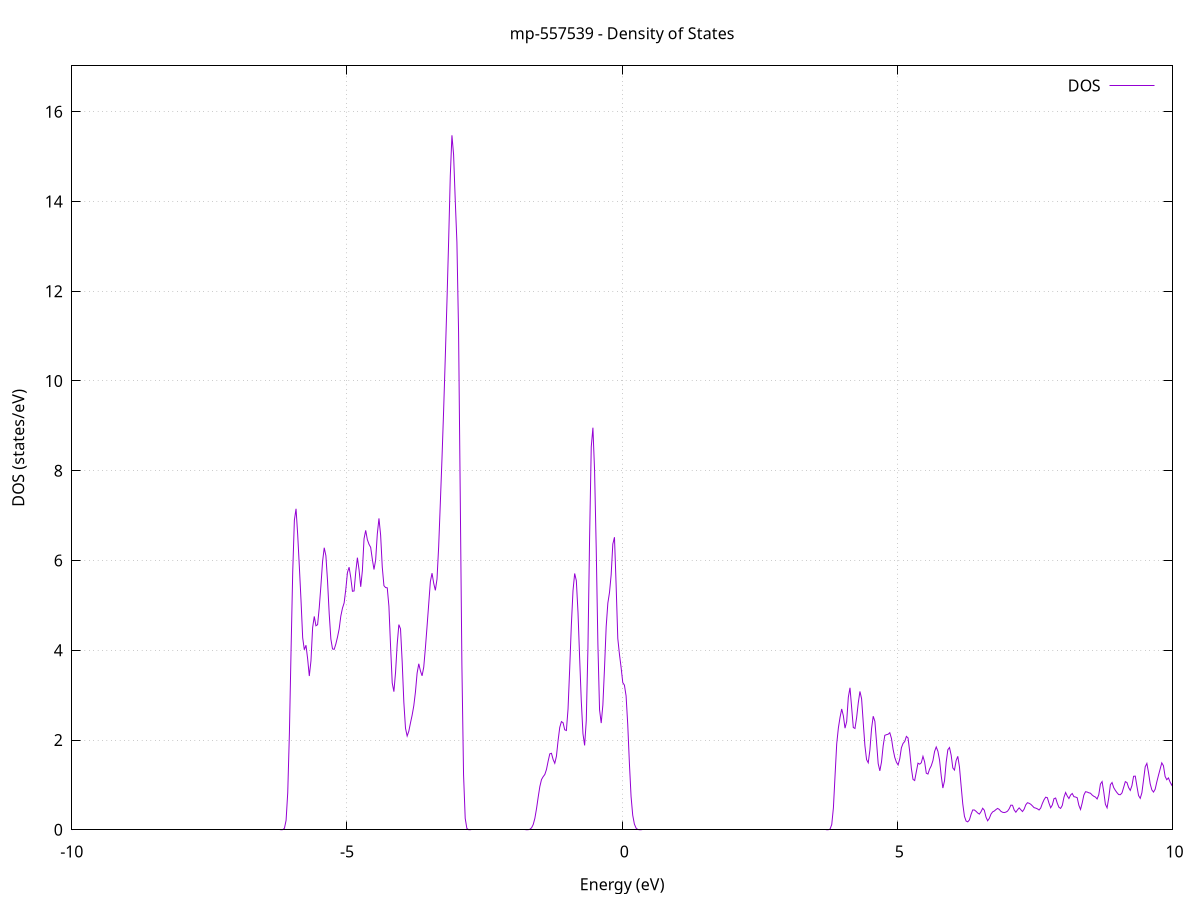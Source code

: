 set title 'mp-557539 - Density of States'
set xlabel 'Energy (eV)'
set ylabel 'DOS (states/eV)'
set grid
set xrange [-10:10]
set yrange [0:17.020]
set xzeroaxis lt -1
set terminal png size 800,600
set output 'mp-557539_dos_gnuplot.png'
plot '-' using 1:2 with lines title 'DOS'
-38.351900 0.000000
-38.321700 0.000000
-38.291600 0.000000
-38.261500 0.000000
-38.231300 0.000000
-38.201200 0.000000
-38.171000 0.000000
-38.140900 0.000000
-38.110800 0.000000
-38.080600 0.000000
-38.050500 0.000000
-38.020400 0.000000
-37.990200 0.000000
-37.960100 0.000000
-37.930000 0.000000
-37.899800 0.000000
-37.869700 0.000000
-37.839500 0.000000
-37.809400 0.000000
-37.779300 0.000000
-37.749100 0.000000
-37.719000 0.000000
-37.688900 0.000000
-37.658700 0.000000
-37.628600 0.000000
-37.598500 0.000000
-37.568300 0.000000
-37.538200 0.000000
-37.508100 0.000000
-37.477900 0.000000
-37.447800 0.000000
-37.417600 0.000000
-37.387500 0.000000
-37.357400 0.000000
-37.327200 0.000000
-37.297100 0.000000
-37.267000 0.000000
-37.236800 0.000000
-37.206700 0.000000
-37.176600 0.000000
-37.146400 0.000000
-37.116300 0.000000
-37.086100 0.000000
-37.056000 0.000000
-37.025900 0.000000
-36.995700 0.000000
-36.965600 0.000000
-36.935500 0.000000
-36.905300 0.000000
-36.875200 0.000000
-36.845100 0.000000
-36.814900 0.000000
-36.784800 0.000000
-36.754700 0.000000
-36.724500 0.000000
-36.694400 0.000000
-36.664200 0.000000
-36.634100 0.000000
-36.604000 0.000000
-36.573800 0.000000
-36.543700 0.000000
-36.513600 0.000000
-36.483400 0.000000
-36.453300 0.000000
-36.423200 0.000000
-36.393000 0.000000
-36.362900 0.000000
-36.332700 0.000000
-36.302600 0.000000
-36.272500 0.000000
-36.242300 0.000000
-36.212200 0.000000
-36.182100 0.000000
-36.151900 0.000000
-36.121800 0.000000
-36.091700 0.000000
-36.061500 0.000000
-36.031400 0.000000
-36.001200 0.000000
-35.971100 0.000000
-35.941000 0.000000
-35.910800 0.000000
-35.880700 0.000000
-35.850600 0.000000
-35.820400 0.000000
-35.790300 0.000000
-35.760200 0.000400
-35.730000 0.014000
-35.699900 0.245700
-35.669800 2.233400
-35.639600 10.819900
-35.609500 29.320500
-35.579300 47.955600
-35.549200 51.268400
-35.519100 36.425900
-35.488900 16.120800
-35.458800 4.089700
-35.428700 0.561000
-35.398500 0.040200
-35.368400 0.001500
-35.338300 0.000000
-35.308100 0.000000
-35.278000 0.000000
-35.247800 0.000000
-35.217700 0.000000
-35.187600 0.000000
-35.157400 0.000000
-35.127300 0.000000
-35.097200 0.000000
-35.067000 0.000000
-35.036900 0.000000
-35.006800 0.000000
-34.976600 0.000000
-34.946500 0.000000
-34.916400 0.000000
-34.886200 0.000000
-34.856100 0.000000
-34.825900 0.000000
-34.795800 0.000000
-34.765700 0.000000
-34.735500 0.000000
-34.705400 0.000000
-34.675300 0.000000
-34.645100 0.000000
-34.615000 0.000000
-34.584900 0.000000
-34.554700 0.000000
-34.524600 0.000000
-34.494400 0.000000
-34.464300 0.000000
-34.434200 0.000000
-34.404000 0.000000
-34.373900 0.000000
-34.343800 0.000000
-34.313600 0.000000
-34.283500 0.000000
-34.253400 0.000000
-34.223200 0.000000
-34.193100 0.000000
-34.163000 0.000000
-34.132800 0.000000
-34.102700 0.000000
-34.072500 0.000000
-34.042400 0.000000
-34.012300 0.000000
-33.982100 0.000000
-33.952000 0.000000
-33.921900 0.000000
-33.891700 0.000000
-33.861600 0.000000
-33.831500 0.000000
-33.801300 0.000000
-33.771200 0.000000
-33.741000 0.000000
-33.710900 0.000000
-33.680800 0.000000
-33.650600 0.000000
-33.620500 0.000000
-33.590400 0.000000
-33.560200 0.000000
-33.530100 0.000000
-33.500000 0.000000
-33.469800 0.000000
-33.439700 0.000000
-33.409500 0.000000
-33.379400 0.000000
-33.349300 0.000000
-33.319100 0.000000
-33.289000 0.000000
-33.258900 0.000000
-33.228700 0.000000
-33.198600 0.000000
-33.168500 0.000000
-33.138300 0.000000
-33.108200 0.000000
-33.078100 0.000000
-33.047900 0.000000
-33.017800 0.000000
-32.987600 0.000000
-32.957500 0.000000
-32.927400 0.000000
-32.897200 0.000000
-32.867100 0.000000
-32.837000 0.000000
-32.806800 0.000000
-32.776700 0.000000
-32.746600 0.000000
-32.716400 0.000000
-32.686300 0.000000
-32.656100 0.000000
-32.626000 0.000000
-32.595900 0.000000
-32.565700 0.000000
-32.535600 0.000000
-32.505500 0.000000
-32.475300 0.000000
-32.445200 0.000000
-32.415100 0.000000
-32.384900 0.000000
-32.354800 0.000000
-32.324700 0.000000
-32.294500 0.000000
-32.264400 0.000000
-32.234200 0.000000
-32.204100 0.000000
-32.174000 0.000000
-32.143800 0.000000
-32.113700 0.000000
-32.083600 0.000000
-32.053400 0.000000
-32.023300 0.000000
-31.993200 0.000000
-31.963000 0.000000
-31.932900 0.000000
-31.902700 0.000000
-31.872600 0.000000
-31.842500 0.000000
-31.812300 0.000000
-31.782200 0.000000
-31.752100 0.000000
-31.721900 0.000000
-31.691800 0.000000
-31.661700 0.000000
-31.631500 0.000000
-31.601400 0.000000
-31.571200 0.000000
-31.541100 0.000000
-31.511000 0.000000
-31.480800 0.000000
-31.450700 0.000000
-31.420600 0.000000
-31.390400 0.000000
-31.360300 0.000000
-31.330200 0.000000
-31.300000 0.000000
-31.269900 0.000000
-31.239800 0.000000
-31.209600 0.000000
-31.179500 0.000000
-31.149300 0.000000
-31.119200 0.000000
-31.089100 0.000000
-31.058900 0.000000
-31.028800 0.000000
-30.998700 0.000000
-30.968500 0.000000
-30.938400 0.000000
-30.908300 0.000000
-30.878100 0.000000
-30.848000 0.000000
-30.817800 0.000000
-30.787700 0.000000
-30.757600 0.000000
-30.727400 0.000000
-30.697300 0.000000
-30.667200 0.000000
-30.637000 0.000000
-30.606900 0.000000
-30.576800 0.000000
-30.546600 0.000000
-30.516500 0.000000
-30.486400 0.000000
-30.456200 0.000000
-30.426100 0.000000
-30.395900 0.000000
-30.365800 0.000000
-30.335700 0.000000
-30.305500 0.000000
-30.275400 0.000000
-30.245300 0.000000
-30.215100 0.000000
-30.185000 0.000000
-30.154900 0.000000
-30.124700 0.000000
-30.094600 0.000000
-30.064400 0.000000
-30.034300 0.000000
-30.004200 0.000000
-29.974000 0.000000
-29.943900 0.000000
-29.913800 0.000000
-29.883600 0.000000
-29.853500 0.000000
-29.823400 0.000000
-29.793200 0.000000
-29.763100 0.000000
-29.733000 0.000000
-29.702800 0.000000
-29.672700 0.000000
-29.642500 0.000000
-29.612400 0.000000
-29.582300 0.000000
-29.552100 0.000000
-29.522000 0.000000
-29.491900 0.000000
-29.461700 0.000000
-29.431600 0.000000
-29.401500 0.000000
-29.371300 0.000000
-29.341200 0.000000
-29.311000 0.000000
-29.280900 0.000000
-29.250800 0.000000
-29.220600 0.000000
-29.190500 0.000000
-29.160400 0.000000
-29.130200 0.000000
-29.100100 0.000000
-29.070000 0.000000
-29.039800 0.000000
-29.009700 0.000000
-28.979500 0.000000
-28.949400 0.000000
-28.919300 0.000000
-28.889100 0.000000
-28.859000 0.000000
-28.828900 0.000000
-28.798700 0.000000
-28.768600 0.000000
-28.738500 0.000000
-28.708300 0.000000
-28.678200 0.000000
-28.648100 0.000000
-28.617900 0.000000
-28.587800 0.000000
-28.557600 0.000000
-28.527500 0.000000
-28.497400 0.000000
-28.467200 0.000000
-28.437100 0.000000
-28.407000 0.000000
-28.376800 0.000000
-28.346700 0.000000
-28.316600 0.000000
-28.286400 0.000000
-28.256300 0.000000
-28.226100 0.000000
-28.196000 0.000000
-28.165900 0.000000
-28.135700 0.000000
-28.105600 0.000000
-28.075500 0.000000
-28.045300 0.000000
-28.015200 0.000000
-27.985100 0.000000
-27.954900 0.000000
-27.924800 0.000000
-27.894700 0.000000
-27.864500 0.000000
-27.834400 0.000000
-27.804200 0.000000
-27.774100 0.000000
-27.744000 0.000000
-27.713800 0.000000
-27.683700 0.000000
-27.653600 0.000000
-27.623400 0.000000
-27.593300 0.000000
-27.563200 0.000000
-27.533000 0.000000
-27.502900 0.000000
-27.472700 0.000000
-27.442600 0.000000
-27.412500 0.000000
-27.382300 0.000000
-27.352200 0.000000
-27.322100 0.000000
-27.291900 0.000000
-27.261800 0.000000
-27.231700 0.000000
-27.201500 0.000000
-27.171400 0.000000
-27.141300 0.000000
-27.111100 0.000000
-27.081000 0.000000
-27.050800 0.000000
-27.020700 0.000000
-26.990600 0.000000
-26.960400 0.000000
-26.930300 0.000000
-26.900200 0.000000
-26.870000 0.000000
-26.839900 0.000000
-26.809800 0.000000
-26.779600 0.000000
-26.749500 0.000000
-26.719300 0.000000
-26.689200 0.000000
-26.659100 0.000000
-26.628900 0.000000
-26.598800 0.000000
-26.568700 0.000000
-26.538500 0.000000
-26.508400 0.000000
-26.478300 0.000000
-26.448100 0.000000
-26.418000 0.000000
-26.387800 0.000000
-26.357700 0.000000
-26.327600 0.000000
-26.297400 0.000000
-26.267300 0.000000
-26.237200 0.000000
-26.207000 0.000000
-26.176900 0.000000
-26.146800 0.000000
-26.116600 0.000000
-26.086500 0.000000
-26.056400 0.000000
-26.026200 0.000000
-25.996100 0.000000
-25.965900 0.000000
-25.935800 0.000000
-25.905700 0.000000
-25.875500 0.000000
-25.845400 0.000000
-25.815300 0.000000
-25.785100 0.000000
-25.755000 0.000000
-25.724900 0.000000
-25.694700 0.000000
-25.664600 0.000000
-25.634400 0.000000
-25.604300 0.000000
-25.574200 0.000000
-25.544000 0.000000
-25.513900 0.000000
-25.483800 0.000000
-25.453600 0.000000
-25.423500 0.000000
-25.393400 0.000000
-25.363200 0.000000
-25.333100 0.000000
-25.303000 0.000000
-25.272800 0.000000
-25.242700 0.000000
-25.212500 0.000000
-25.182400 0.000000
-25.152300 0.000000
-25.122100 0.000000
-25.092000 0.000000
-25.061900 0.000000
-25.031700 0.000000
-25.001600 0.000000
-24.971500 0.000000
-24.941300 0.000000
-24.911200 0.000000
-24.881000 0.000000
-24.850900 0.000000
-24.820800 0.000000
-24.790600 0.000000
-24.760500 0.000000
-24.730400 0.000000
-24.700200 0.000000
-24.670100 0.000000
-24.640000 0.000000
-24.609800 0.000000
-24.579700 0.000000
-24.549600 0.000000
-24.519400 0.000000
-24.489300 0.000000
-24.459100 0.000000
-24.429000 0.000000
-24.398900 0.000000
-24.368700 0.000000
-24.338600 0.000000
-24.308500 0.000000
-24.278300 0.000000
-24.248200 0.000000
-24.218100 0.000000
-24.187900 0.000000
-24.157800 0.000000
-24.127600 0.000000
-24.097500 0.000000
-24.067400 0.000000
-24.037200 0.000000
-24.007100 0.000000
-23.977000 0.000000
-23.946800 0.000000
-23.916700 0.000000
-23.886600 0.000000
-23.856400 0.000000
-23.826300 0.000000
-23.796100 0.000000
-23.766000 0.000000
-23.735900 0.000000
-23.705700 0.000000
-23.675600 0.000000
-23.645500 0.000000
-23.615300 0.000000
-23.585200 0.000000
-23.555100 0.000000
-23.524900 0.000000
-23.494800 0.000000
-23.464700 0.000000
-23.434500 0.000000
-23.404400 0.000000
-23.374200 0.000000
-23.344100 0.000000
-23.314000 0.000000
-23.283800 0.000000
-23.253700 0.000000
-23.223600 0.000000
-23.193400 0.000000
-23.163300 0.000000
-23.133200 0.000000
-23.103000 0.000000
-23.072900 0.000000
-23.042700 0.000000
-23.012600 0.000000
-22.982500 0.000000
-22.952300 0.000000
-22.922200 0.000000
-22.892100 0.000000
-22.861900 0.000000
-22.831800 0.000000
-22.801700 0.000100
-22.771500 0.002200
-22.741400 0.020600
-22.711300 0.109700
-22.681100 0.358800
-22.651000 0.797900
-22.620800 1.382800
-22.590700 2.139000
-22.560600 3.179800
-22.530400 4.464600
-22.500300 5.686500
-22.470200 6.646900
-22.440000 7.352100
-22.409900 7.807300
-22.379800 8.633800
-22.349600 10.619300
-22.319500 12.699600
-22.289300 13.270400
-22.259200 12.759200
-22.229100 12.766600
-22.198900 13.969800
-22.168800 16.062800
-22.138700 18.309700
-22.108500 18.139700
-22.078400 13.258700
-22.048300 6.381400
-22.018100 1.902000
-21.988000 0.338600
-21.957900 0.035000
-21.927700 0.002000
-21.897600 0.000100
-21.867400 0.000000
-21.837300 0.000000
-21.807200 0.000000
-21.777000 0.000000
-21.746900 0.000000
-21.716800 0.000000
-21.686600 0.000000
-21.656500 0.000000
-21.626400 0.000000
-21.596200 0.000000
-21.566100 0.000000
-21.535900 0.000000
-21.505800 0.000000
-21.475700 0.000000
-21.445500 0.000000
-21.415400 0.000000
-21.385300 0.000000
-21.355100 0.000000
-21.325000 0.000000
-21.294900 0.000000
-21.264700 0.000000
-21.234600 0.000000
-21.204400 0.000000
-21.174300 0.000000
-21.144200 0.000000
-21.114000 0.000000
-21.083900 0.000000
-21.053800 0.000000
-21.023600 0.000000
-20.993500 0.000000
-20.963400 0.000000
-20.933200 0.000000
-20.903100 0.000000
-20.873000 0.000000
-20.842800 0.000000
-20.812700 0.000000
-20.782500 0.000000
-20.752400 0.000000
-20.722300 0.000000
-20.692100 0.000000
-20.662000 0.000000
-20.631900 0.000000
-20.601700 0.000000
-20.571600 0.000000
-20.541500 0.000000
-20.511300 0.000000
-20.481200 0.000000
-20.451000 0.000000
-20.420900 0.000000
-20.390800 0.000000
-20.360600 0.000000
-20.330500 0.000000
-20.300400 0.000000
-20.270200 0.000000
-20.240100 0.000000
-20.210000 0.000000
-20.179800 0.000000
-20.149700 0.000000
-20.119600 0.000000
-20.089400 0.000000
-20.059300 0.000000
-20.029100 0.000000
-19.999000 0.000000
-19.968900 0.000000
-19.938700 0.000000
-19.908600 0.000000
-19.878500 0.000000
-19.848300 0.000000
-19.818200 0.000000
-19.788100 0.000000
-19.757900 0.000000
-19.727800 0.000000
-19.697600 0.000000
-19.667500 0.000000
-19.637400 0.000000
-19.607200 0.000000
-19.577100 0.000000
-19.547000 0.000000
-19.516800 0.000000
-19.486700 0.000000
-19.456600 0.000000
-19.426400 0.000000
-19.396300 0.000000
-19.366200 0.000000
-19.336000 0.000000
-19.305900 0.000000
-19.275700 0.000000
-19.245600 0.000000
-19.215500 0.000000
-19.185300 0.000000
-19.155200 0.000000
-19.125100 0.000000
-19.094900 0.000000
-19.064800 0.000000
-19.034700 0.000000
-19.004500 0.000000
-18.974400 0.000000
-18.944200 0.000000
-18.914100 0.000000
-18.884000 0.000000
-18.853800 0.000000
-18.823700 0.000000
-18.793600 0.000000
-18.763400 0.000000
-18.733300 0.000000
-18.703200 0.000000
-18.673000 0.000000
-18.642900 0.000000
-18.612700 0.000000
-18.582600 0.000000
-18.552500 0.000000
-18.522300 0.000000
-18.492200 0.000000
-18.462100 0.000000
-18.431900 0.000000
-18.401800 0.000000
-18.371700 0.000000
-18.341500 0.000000
-18.311400 0.000000
-18.281300 0.000000
-18.251100 0.000000
-18.221000 0.000000
-18.190800 0.000000
-18.160700 0.000000
-18.130600 0.000000
-18.100400 0.000000
-18.070300 0.000000
-18.040200 0.000000
-18.010000 0.000000
-17.979900 0.000000
-17.949800 0.000000
-17.919600 0.000000
-17.889500 0.000000
-17.859300 0.000000
-17.829200 0.000000
-17.799100 0.000000
-17.768900 0.000000
-17.738800 0.000000
-17.708700 0.000000
-17.678500 0.000000
-17.648400 0.000000
-17.618300 0.000000
-17.588100 0.000000
-17.558000 0.000000
-17.527900 0.000000
-17.497700 0.000000
-17.467600 0.000000
-17.437400 0.000000
-17.407300 0.000000
-17.377200 0.000000
-17.347000 0.000000
-17.316900 0.000000
-17.286800 0.000000
-17.256600 0.000000
-17.226500 0.000000
-17.196400 0.000000
-17.166200 0.000000
-17.136100 0.000000
-17.105900 0.000000
-17.075800 0.000000
-17.045700 0.000000
-17.015500 0.000000
-16.985400 0.000000
-16.955300 0.000000
-16.925100 0.000000
-16.895000 0.000000
-16.864900 0.000000
-16.834700 0.000000
-16.804600 0.000000
-16.774400 0.000000
-16.744300 0.000000
-16.714200 0.000000
-16.684000 0.000000
-16.653900 0.000000
-16.623800 0.000000
-16.593600 0.000000
-16.563500 0.000000
-16.533400 0.000000
-16.503200 0.000000
-16.473100 0.000000
-16.443000 0.000000
-16.412800 0.000000
-16.382700 0.000000
-16.352500 0.000000
-16.322400 0.000000
-16.292300 0.000000
-16.262100 0.000000
-16.232000 0.000000
-16.201900 0.000000
-16.171700 0.000000
-16.141600 0.000000
-16.111500 0.000000
-16.081300 0.000000
-16.051200 0.000000
-16.021000 0.000000
-15.990900 0.000000
-15.960800 0.000000
-15.930600 0.000000
-15.900500 0.000000
-15.870400 0.000000
-15.840200 0.000000
-15.810100 0.000000
-15.780000 0.000000
-15.749800 0.000000
-15.719700 0.000000
-15.689600 0.000000
-15.659400 0.000000
-15.629300 0.000000
-15.599100 0.000000
-15.569000 0.000000
-15.538900 0.000000
-15.508700 0.000000
-15.478600 0.000000
-15.448500 0.000000
-15.418300 0.000000
-15.388200 0.000000
-15.358100 0.000000
-15.327900 0.000000
-15.297800 0.000000
-15.267600 0.000000
-15.237500 0.000000
-15.207400 0.000000
-15.177200 0.000000
-15.147100 0.000000
-15.117000 0.000000
-15.086800 0.000000
-15.056700 0.000000
-15.026600 0.000000
-14.996400 0.000000
-14.966300 0.000000
-14.936200 0.000000
-14.906000 0.000000
-14.875900 0.000000
-14.845700 0.000000
-14.815600 0.000000
-14.785500 0.000000
-14.755300 0.000000
-14.725200 0.000000
-14.695100 0.000000
-14.664900 0.000000
-14.634800 0.000000
-14.604700 0.000000
-14.574500 0.000000
-14.544400 0.000000
-14.514200 0.000000
-14.484100 0.000000
-14.454000 0.000000
-14.423800 0.000000
-14.393700 0.000000
-14.363600 0.000000
-14.333400 0.000000
-14.303300 0.000000
-14.273200 0.000000
-14.243000 0.000000
-14.212900 0.000000
-14.182700 0.000000
-14.152600 0.000000
-14.122500 0.000000
-14.092300 0.000000
-14.062200 0.000000
-14.032100 0.000000
-14.001900 0.000000
-13.971800 0.000000
-13.941700 0.000000
-13.911500 0.000000
-13.881400 0.000000
-13.851300 0.000000
-13.821100 0.000000
-13.791000 0.000000
-13.760800 0.000000
-13.730700 0.000000
-13.700600 0.000000
-13.670400 0.000000
-13.640300 0.000000
-13.610200 0.000000
-13.580000 0.000000
-13.549900 0.000000
-13.519800 0.000000
-13.489600 0.000000
-13.459500 0.000000
-13.429300 0.000000
-13.399200 0.000000
-13.369100 0.000000
-13.338900 0.000000
-13.308800 0.000000
-13.278700 0.000000
-13.248500 0.000000
-13.218400 0.000000
-13.188300 0.000000
-13.158100 0.000000
-13.128000 0.000000
-13.097900 0.000000
-13.067700 0.000000
-13.037600 0.000000
-13.007400 0.000000
-12.977300 0.000000
-12.947200 0.000000
-12.917000 0.000000
-12.886900 0.000000
-12.856800 0.000000
-12.826600 0.000000
-12.796500 0.000000
-12.766400 0.000000
-12.736200 0.000000
-12.706100 0.000000
-12.675900 0.000000
-12.645800 0.000000
-12.615700 0.000000
-12.585500 0.000000
-12.555400 0.000000
-12.525300 0.000000
-12.495100 0.000000
-12.465000 0.000000
-12.434900 0.000000
-12.404700 0.000000
-12.374600 0.000000
-12.344500 0.000000
-12.314300 0.000000
-12.284200 0.000000
-12.254000 0.000000
-12.223900 0.000000
-12.193800 0.000000
-12.163600 0.000000
-12.133500 0.000000
-12.103400 0.000000
-12.073200 0.000000
-12.043100 0.000000
-12.013000 0.000000
-11.982800 0.000000
-11.952700 0.000000
-11.922500 0.000000
-11.892400 0.000000
-11.862300 0.000000
-11.832100 0.000000
-11.802000 0.000000
-11.771900 0.000000
-11.741700 0.000000
-11.711600 0.000000
-11.681500 0.000000
-11.651300 0.000000
-11.621200 0.000000
-11.591000 0.000000
-11.560900 0.000000
-11.530800 0.000000
-11.500600 0.000000
-11.470500 0.000000
-11.440400 0.000000
-11.410200 0.000000
-11.380100 0.000000
-11.350000 0.000000
-11.319800 0.000000
-11.289700 0.000000
-11.259600 0.000000
-11.229400 0.000000
-11.199300 0.000000
-11.169100 0.000000
-11.139000 0.000000
-11.108900 0.000000
-11.078700 0.000000
-11.048600 0.000000
-11.018500 0.000000
-10.988300 0.000000
-10.958200 0.000000
-10.928100 0.000000
-10.897900 0.000000
-10.867800 0.000000
-10.837600 0.000000
-10.807500 0.000000
-10.777400 0.000000
-10.747200 0.000000
-10.717100 0.000000
-10.687000 0.000000
-10.656800 0.000000
-10.626700 0.000000
-10.596600 0.000000
-10.566400 0.000000
-10.536300 0.000000
-10.506200 0.000000
-10.476000 0.000000
-10.445900 0.000000
-10.415700 0.000000
-10.385600 0.000000
-10.355500 0.000000
-10.325300 0.000000
-10.295200 0.000000
-10.265100 0.000000
-10.234900 0.000000
-10.204800 0.000000
-10.174700 0.000000
-10.144500 0.000000
-10.114400 0.000000
-10.084200 0.000000
-10.054100 0.000000
-10.024000 0.000000
-9.993800 0.000000
-9.963700 0.000000
-9.933600 0.000000
-9.903400 0.000000
-9.873300 0.000000
-9.843200 0.000000
-9.813000 0.000000
-9.782900 0.000000
-9.752800 0.000000
-9.722600 0.000000
-9.692500 0.000000
-9.662300 0.000000
-9.632200 0.000000
-9.602100 0.000000
-9.571900 0.000000
-9.541800 0.000000
-9.511700 0.000000
-9.481500 0.000000
-9.451400 0.000000
-9.421300 0.000000
-9.391100 0.000000
-9.361000 0.000000
-9.330800 0.000000
-9.300700 0.000000
-9.270600 0.000000
-9.240400 0.000000
-9.210300 0.000000
-9.180200 0.000000
-9.150000 0.000000
-9.119900 0.000000
-9.089800 0.000000
-9.059600 0.000000
-9.029500 0.000000
-8.999300 0.000000
-8.969200 0.000000
-8.939100 0.000000
-8.908900 0.000000
-8.878800 0.000000
-8.848700 0.000000
-8.818500 0.000000
-8.788400 0.000000
-8.758300 0.000000
-8.728100 0.000000
-8.698000 0.000000
-8.667900 0.000000
-8.637700 0.000000
-8.607600 0.000000
-8.577400 0.000000
-8.547300 0.000000
-8.517200 0.000000
-8.487000 0.000000
-8.456900 0.000000
-8.426800 0.000000
-8.396600 0.000000
-8.366500 0.000000
-8.336400 0.000000
-8.306200 0.000000
-8.276100 0.000000
-8.245900 0.000000
-8.215800 0.000000
-8.185700 0.000000
-8.155500 0.000000
-8.125400 0.000000
-8.095300 0.000000
-8.065100 0.000000
-8.035000 0.000000
-8.004900 0.000000
-7.974700 0.000000
-7.944600 0.000000
-7.914500 0.000000
-7.884300 0.000000
-7.854200 0.000000
-7.824000 0.000000
-7.793900 0.000000
-7.763800 0.000000
-7.733600 0.000000
-7.703500 0.000000
-7.673400 0.000000
-7.643200 0.000000
-7.613100 0.000000
-7.583000 0.000000
-7.552800 0.000000
-7.522700 0.000000
-7.492500 0.000000
-7.462400 0.000000
-7.432300 0.000000
-7.402100 0.000000
-7.372000 0.000000
-7.341900 0.000000
-7.311700 0.000000
-7.281600 0.000000
-7.251500 0.000000
-7.221300 0.000000
-7.191200 0.000000
-7.161100 0.000000
-7.130900 0.000000
-7.100800 0.000000
-7.070600 0.000000
-7.040500 0.000000
-7.010400 0.000000
-6.980200 0.000000
-6.950100 0.000000
-6.920000 0.000000
-6.889800 0.000000
-6.859700 0.000000
-6.829600 0.000000
-6.799400 0.000000
-6.769300 0.000000
-6.739100 0.000000
-6.709000 0.000000
-6.678900 0.000000
-6.648700 0.000000
-6.618600 0.000000
-6.588500 0.000000
-6.558300 0.000000
-6.528200 0.000000
-6.498100 0.000000
-6.467900 0.000000
-6.437800 0.000000
-6.407600 0.000000
-6.377500 0.000000
-6.347400 0.000000
-6.317200 0.000000
-6.287100 0.000000
-6.257000 0.000000
-6.226800 0.000000
-6.196700 0.000100
-6.166600 0.002900
-6.136400 0.032600
-6.106300 0.209800
-6.076200 0.827100
-6.046000 2.150200
-6.015900 3.994300
-5.985700 5.747500
-5.955600 6.898500
-5.925500 7.151900
-5.895300 6.572100
-5.865200 5.858100
-5.835100 5.115100
-5.804900 4.279600
-5.774800 4.010600
-5.744700 4.111900
-5.714500 3.807800
-5.684400 3.425700
-5.654200 3.764200
-5.624100 4.503600
-5.594000 4.753500
-5.563800 4.545600
-5.533700 4.569600
-5.503600 4.948100
-5.473400 5.439900
-5.443300 5.975700
-5.413200 6.283500
-5.383000 6.105800
-5.352900 5.537700
-5.322800 4.813400
-5.292600 4.250300
-5.262500 4.028900
-5.232300 4.020400
-5.202200 4.138900
-5.172100 4.293600
-5.141900 4.475100
-5.111800 4.760500
-5.081700 4.937900
-5.051500 5.054900
-5.021400 5.354500
-4.991300 5.732100
-4.961100 5.850600
-4.931000 5.618300
-4.900800 5.313800
-4.870700 5.320600
-4.840600 5.742100
-4.810400 6.062900
-4.780300 5.791500
-4.750200 5.413900
-4.720000 5.774000
-4.689900 6.484100
-4.659800 6.670600
-4.629600 6.464800
-4.599500 6.360600
-4.569400 6.292400
-4.539200 6.027600
-4.509100 5.799100
-4.478900 6.010200
-4.448800 6.589800
-4.418700 6.937400
-4.388500 6.566600
-4.358400 5.851000
-4.328300 5.438100
-4.298100 5.396900
-4.268000 5.390700
-4.237900 4.981200
-4.207700 4.086800
-4.177600 3.270600
-4.147400 3.077300
-4.117300 3.507100
-4.087200 4.138600
-4.057000 4.571000
-4.026900 4.474900
-3.996800 3.741900
-3.966600 2.839800
-3.936500 2.262500
-3.906400 2.088700
-3.876200 2.196000
-3.846100 2.380300
-3.815900 2.553600
-3.785800 2.763100
-3.755700 3.070900
-3.725500 3.491000
-3.695400 3.698900
-3.665300 3.540200
-3.635100 3.430000
-3.605000 3.623900
-3.574900 4.050900
-3.544700 4.534300
-3.514600 5.030200
-3.484500 5.531700
-3.454300 5.717100
-3.424200 5.492800
-3.394000 5.334400
-3.363900 5.588100
-3.333800 6.310100
-3.303600 7.279900
-3.273500 8.271100
-3.243400 9.353300
-3.213200 10.540400
-3.183100 11.772600
-3.153000 13.103000
-3.122800 14.563100
-3.092700 15.472700
-3.062500 15.042100
-3.032400 14.022100
-3.002300 13.087400
-2.972100 11.091100
-2.942000 7.470300
-2.911900 3.678700
-2.881700 1.226800
-2.851600 0.254800
-2.821500 0.030700
-2.791300 0.002000
-2.761200 0.000100
-2.731100 0.000000
-2.700900 0.000000
-2.670800 0.000000
-2.640600 0.000000
-2.610500 0.000000
-2.580400 0.000000
-2.550200 0.000000
-2.520100 0.000000
-2.490000 0.000000
-2.459800 0.000000
-2.429700 0.000000
-2.399600 0.000000
-2.369400 0.000000
-2.339300 0.000000
-2.309100 0.000000
-2.279000 0.000000
-2.248900 0.000000
-2.218700 0.000000
-2.188600 0.000000
-2.158500 0.000000
-2.128300 0.000000
-2.098200 0.000000
-2.068100 0.000000
-2.037900 0.000000
-2.007800 0.000000
-1.977600 0.000000
-1.947500 0.000000
-1.917400 0.000000
-1.887200 0.000000
-1.857100 0.000000
-1.827000 0.000000
-1.796800 0.000000
-1.766700 0.000000
-1.736600 0.000100
-1.706400 0.001700
-1.676300 0.011100
-1.646200 0.043500
-1.616000 0.116600
-1.585900 0.255000
-1.555700 0.471200
-1.525600 0.726500
-1.495500 0.962600
-1.465300 1.118700
-1.435200 1.183000
-1.405100 1.231800
-1.374900 1.344900
-1.344800 1.527900
-1.314700 1.691900
-1.284500 1.703900
-1.254400 1.566500
-1.224200 1.481300
-1.194100 1.638400
-1.164000 1.986900
-1.133800 2.281000
-1.103700 2.409900
-1.073600 2.386000
-1.043400 2.227700
-1.013300 2.211700
-0.983200 2.688300
-0.953000 3.592500
-0.922900 4.561300
-0.892800 5.328700
-0.862600 5.710600
-0.832500 5.551100
-0.802300 4.847500
-0.772200 3.827200
-0.742100 2.860500
-0.711900 2.140200
-0.681800 1.879100
-0.651700 2.433800
-0.621500 4.055300
-0.591400 6.508200
-0.561300 8.529400
-0.531100 8.957900
-0.501000 8.006000
-0.470800 6.254500
-0.440700 4.137400
-0.410600 2.675100
-0.380400 2.376900
-0.350300 2.778100
-0.320200 3.609300
-0.290000 4.527700
-0.259900 5.049300
-0.229800 5.287400
-0.199600 5.681900
-0.169500 6.365600
-0.139400 6.518100
-0.109200 5.439500
-0.079100 4.262700
-0.048900 3.909000
-0.018800 3.615100
0.011300 3.279700
0.041500 3.221900
0.071600 2.982300
0.101700 2.344700
0.131900 1.481100
0.162000 0.742700
0.192100 0.325000
0.222300 0.127900
0.252400 0.038600
0.282600 0.007500
0.312700 0.000800
0.342800 0.000100
0.373000 0.000000
0.403100 0.000000
0.433200 0.000000
0.463400 0.000000
0.493500 0.000000
0.523600 0.000000
0.553800 0.000000
0.583900 0.000000
0.614100 0.000000
0.644200 0.000000
0.674300 0.000000
0.704500 0.000000
0.734600 0.000000
0.764700 0.000000
0.794900 0.000000
0.825000 0.000000
0.855100 0.000000
0.885300 0.000000
0.915400 0.000000
0.945500 0.000000
0.975700 0.000000
1.005800 0.000000
1.036000 0.000000
1.066100 0.000000
1.096200 0.000000
1.126400 0.000000
1.156500 0.000000
1.186600 0.000000
1.216800 0.000000
1.246900 0.000000
1.277000 0.000000
1.307200 0.000000
1.337300 0.000000
1.367500 0.000000
1.397600 0.000000
1.427700 0.000000
1.457900 0.000000
1.488000 0.000000
1.518100 0.000000
1.548300 0.000000
1.578400 0.000000
1.608500 0.000000
1.638700 0.000000
1.668800 0.000000
1.698900 0.000000
1.729100 0.000000
1.759200 0.000000
1.789400 0.000000
1.819500 0.000000
1.849600 0.000000
1.879800 0.000000
1.909900 0.000000
1.940000 0.000000
1.970200 0.000000
2.000300 0.000000
2.030400 0.000000
2.060600 0.000000
2.090700 0.000000
2.120900 0.000000
2.151000 0.000000
2.181100 0.000000
2.211300 0.000000
2.241400 0.000000
2.271500 0.000000
2.301700 0.000000
2.331800 0.000000
2.361900 0.000000
2.392100 0.000000
2.422200 0.000000
2.452300 0.000000
2.482500 0.000000
2.512600 0.000000
2.542800 0.000000
2.572900 0.000000
2.603000 0.000000
2.633200 0.000000
2.663300 0.000000
2.693400 0.000000
2.723600 0.000000
2.753700 0.000000
2.783800 0.000000
2.814000 0.000000
2.844100 0.000000
2.874300 0.000000
2.904400 0.000000
2.934500 0.000000
2.964700 0.000000
2.994800 0.000000
3.024900 0.000000
3.055100 0.000000
3.085200 0.000000
3.115300 0.000000
3.145500 0.000000
3.175600 0.000000
3.205800 0.000000
3.235900 0.000000
3.266000 0.000000
3.296200 0.000000
3.326300 0.000000
3.356400 0.000000
3.386600 0.000000
3.416700 0.000000
3.446800 0.000000
3.477000 0.000000
3.507100 0.000000
3.537200 0.000000
3.567400 0.000000
3.597500 0.000000
3.627700 0.000000
3.657800 0.000000
3.687900 0.000000
3.718100 0.000100
3.748200 0.001300
3.778300 0.016400
3.808500 0.117800
3.838600 0.488000
3.868700 1.209800
3.898900 1.916700
3.929000 2.269700
3.959200 2.506000
3.989300 2.691800
4.019400 2.540100
4.049600 2.263500
4.079700 2.409600
4.109800 2.953500
4.140000 3.163600
4.170100 2.723800
4.200200 2.278700
4.230400 2.257200
4.260500 2.496200
4.290600 2.828400
4.320800 3.082200
4.350900 2.919600
4.381100 2.384000
4.411200 1.872600
4.441300 1.563000
4.471500 1.492800
4.501600 1.776700
4.531700 2.251800
4.561900 2.529900
4.592000 2.417600
4.622100 1.958800
4.652300 1.473800
4.682400 1.312600
4.712600 1.510500
4.742700 1.870100
4.772800 2.104500
4.803000 2.118900
4.833100 2.128900
4.863200 2.162500
4.893400 2.035900
4.923500 1.790900
4.953600 1.612700
4.983800 1.505100
5.013900 1.444400
5.044000 1.578900
5.074200 1.827500
5.104300 1.924400
5.134500 1.966600
5.164600 2.080600
5.194700 2.046700
5.224900 1.747200
5.255000 1.368100
5.285100 1.122500
5.315300 1.097600
5.345400 1.294100
5.375500 1.484200
5.405700 1.461600
5.435800 1.493700
5.466000 1.636400
5.496100 1.513400
5.526200 1.261500
5.556400 1.241700
5.586500 1.352500
5.616600 1.425000
5.646800 1.540500
5.676900 1.743300
5.707000 1.844800
5.737200 1.750900
5.767300 1.553500
5.797500 1.204100
5.827600 0.929800
5.857700 1.091700
5.887900 1.505800
5.918000 1.783200
5.948100 1.832700
5.978300 1.662200
6.008400 1.377700
6.038500 1.330300
6.068700 1.541000
6.098800 1.636800
6.128900 1.399400
6.159100 0.979700
6.189200 0.577500
6.219400 0.301500
6.249500 0.194400
6.279600 0.176400
6.309800 0.219100
6.339900 0.343200
6.370000 0.441500
6.400200 0.441000
6.430300 0.411200
6.460400 0.374100
6.490600 0.349300
6.520700 0.402400
6.550900 0.479600
6.581000 0.434700
6.611100 0.282400
6.641300 0.200500
6.671400 0.253900
6.701500 0.347700
6.731700 0.398300
6.761800 0.417800
6.791900 0.449600
6.822100 0.475900
6.852200 0.453600
6.882300 0.411100
6.912500 0.389900
6.942600 0.383600
6.972800 0.393400
7.002900 0.415200
7.033000 0.468200
7.063200 0.549000
7.093300 0.545400
7.123400 0.441500
7.153600 0.391400
7.183700 0.444100
7.213800 0.487900
7.244000 0.446800
7.274100 0.406300
7.304300 0.459600
7.334400 0.556900
7.364500 0.602600
7.394700 0.590800
7.424800 0.568000
7.454900 0.531800
7.485100 0.492700
7.515200 0.482800
7.545300 0.466400
7.575500 0.440100
7.605600 0.485100
7.635700 0.587100
7.665900 0.669400
7.696000 0.726200
7.726200 0.715100
7.756300 0.591500
7.786400 0.490200
7.816600 0.553500
7.846700 0.693600
7.876800 0.707300
7.907000 0.590200
7.937100 0.500400
7.967200 0.476400
7.997400 0.541600
8.027500 0.722200
8.057700 0.830900
8.087800 0.752500
8.117900 0.696100
8.148100 0.774100
8.178200 0.808300
8.208300 0.737700
8.238500 0.729600
8.268600 0.714100
8.298700 0.544700
8.328900 0.452300
8.359000 0.595200
8.389200 0.772300
8.419300 0.847700
8.449400 0.840800
8.479600 0.823900
8.509700 0.814500
8.539800 0.774500
8.570000 0.746200
8.600100 0.728100
8.630200 0.686300
8.660400 0.780300
8.690500 1.019200
8.720600 1.074200
8.750800 0.845900
8.780900 0.567900
8.811100 0.489000
8.841200 0.705200
8.871300 1.004000
8.901500 1.053000
8.931600 0.940300
8.961700 0.877800
8.991900 0.826200
9.022000 0.784700
9.052100 0.781100
9.082300 0.821300
9.112400 0.945200
9.142600 1.072500
9.172700 1.052100
9.202800 0.940600
9.233000 0.877200
9.263100 0.983300
9.293200 1.192000
9.323400 1.195800
9.353500 0.971700
9.383600 0.761900
9.413800 0.700400
9.443900 0.825300
9.474000 1.112200
9.504200 1.404400
9.534300 1.478300
9.564500 1.274800
9.594600 1.023500
9.624700 0.888500
9.654900 0.839700
9.685000 0.903600
9.715100 1.067300
9.745300 1.215000
9.775400 1.352900
9.805500 1.490900
9.835700 1.426500
9.865800 1.189000
9.896000 1.115100
9.926100 1.155500
9.956200 1.063100
9.986400 0.993800
10.016500 1.083200
10.046600 1.066900
10.076800 0.906200
10.106900 0.904600
10.137000 1.075100
10.167200 1.215800
10.197300 1.264300
10.227400 1.254300
10.257600 1.198400
10.287700 1.121300
10.317900 1.092300
10.348000 1.050500
10.378100 0.876600
10.408300 0.717400
10.438400 0.781900
10.468500 1.074500
10.498700 1.388900
10.528800 1.437900
10.558900 1.193100
10.589100 1.000100
10.619200 1.061700
10.649400 1.186500
10.679500 1.270900
10.709600 1.379500
10.739800 1.395100
10.769900 1.228500
10.800000 1.066900
10.830200 1.157500
10.860300 1.454700
10.890400 1.618700
10.920600 1.519100
10.950700 1.309900
10.980900 1.194800
11.011000 1.275400
11.041100 1.461600
11.071300 1.650700
11.101400 1.705000
11.131500 1.559900
11.161700 1.436700
11.191800 1.493200
11.221900 1.670700
11.252100 1.876800
11.282200 2.015200
11.312300 1.953700
11.342500 1.678600
11.372600 1.483500
11.402800 1.548400
11.432900 1.716700
11.463000 1.783600
11.493200 1.685600
11.523300 1.584200
11.553400 1.481300
11.583600 1.287600
11.613700 1.209700
11.643800 1.214500
11.674000 1.087800
11.704100 0.904200
11.734300 0.780700
11.764400 0.698000
11.794500 0.706700
11.824700 0.972400
11.854800 1.437200
11.884900 1.774500
11.915100 1.912400
11.945200 2.001300
11.975300 2.008800
12.005500 1.932700
12.035600 1.886200
12.065700 1.876200
12.095900 1.840700
12.126000 1.801100
12.156200 1.783500
12.186300 1.744900
12.216400 1.691300
12.246600 1.716100
12.276700 1.786900
12.306800 1.754700
12.337000 1.490300
12.367100 1.115700
12.397200 1.054600
12.427400 1.485800
12.457500 1.982500
12.487700 2.106900
12.517800 1.922200
12.547900 1.769700
12.578100 1.793400
12.608200 1.829300
12.638300 1.790800
12.668500 1.821300
12.698600 2.005700
12.728700 2.225000
12.758900 2.195500
12.789000 1.924100
12.819200 1.682000
12.849300 1.489700
12.879400 1.385700
12.909600 1.516000
12.939700 1.741000
12.969800 1.780900
13.000000 1.644200
13.030100 1.593300
13.060200 1.765200
13.090400 2.017400
13.120500 2.169200
13.150600 2.193900
13.180800 2.136400
13.210900 2.027700
13.241100 1.963700
13.271200 1.904300
13.301300 1.651200
13.331500 1.367000
13.361600 1.472500
13.391700 1.905900
13.421900 2.184500
13.452000 2.156000
13.482100 2.156800
13.512300 2.316800
13.542400 2.286500
13.572600 2.100900
13.602700 2.060700
13.632800 2.026200
13.663000 1.854900
13.693100 1.650400
13.723200 1.547700
13.753400 1.627500
13.783500 1.799500
13.813600 1.933300
13.843800 1.978500
13.873900 1.932500
13.904000 1.838800
13.934200 1.767700
13.964300 1.830200
13.994500 2.027700
14.024600 2.134700
14.054700 2.027700
14.084900 1.890400
14.115000 1.919400
14.145100 2.076400
14.175300 2.098100
14.205400 1.905600
14.235500 1.717200
14.265700 1.600500
14.295800 1.494300
14.326000 1.401500
14.356100 1.382500
14.386200 1.513600
14.416400 1.713200
14.446500 1.711200
14.476600 1.520600
14.506800 1.346900
14.536900 1.235900
14.567000 1.252300
14.597200 1.323000
14.627300 1.322700
14.657400 1.355300
14.687600 1.459800
14.717700 1.560800
14.747900 1.695100
14.778000 1.774800
14.808100 1.644900
14.838300 1.552700
14.868400 1.593900
14.898500 1.539000
14.928700 1.470000
14.958800 1.505000
14.988900 1.556900
15.019100 1.688200
15.049200 1.822100
15.079400 1.745700
15.109500 1.598900
15.139600 1.547200
15.169800 1.508200
15.199900 1.436600
15.230000 1.372900
15.260200 1.318500
15.290300 1.250200
15.320400 1.211000
15.350600 1.390100
15.380700 1.767400
15.410900 1.967200
15.441000 1.892800
15.471100 1.823900
15.501300 1.821100
15.531400 1.854600
15.561500 2.010700
15.591700 2.134600
15.621800 2.085300
15.651900 1.972400
15.682100 1.806900
15.712200 1.607100
15.742300 1.558000
15.772500 1.618300
15.802600 1.567800
15.832800 1.519200
15.862900 1.628300
15.893000 1.698100
15.923200 1.541700
15.953300 1.307700
15.983400 1.315800
16.013600 1.603300
16.043700 1.867800
16.073800 1.895000
16.104000 1.830900
16.134100 1.900400
16.164300 2.044500
16.194400 2.073300
16.224500 2.021800
16.254700 2.010000
16.284800 1.991300
16.314900 1.831400
16.345100 1.522000
16.375200 1.339000
16.405300 1.463900
16.435500 1.857500
16.465600 3.035100
16.495700 7.066100
16.525900 14.701700
16.556000 18.851000
16.586200 13.989900
16.616300 7.013800
16.646400 3.603500
16.676600 2.528100
16.706700 2.035000
16.736800 1.606300
16.767000 1.273100
16.797100 1.118300
16.827200 1.073700
16.857400 1.023500
16.887500 1.051900
16.917700 1.220000
16.947800 1.330400
16.977900 1.201700
17.008100 0.926300
17.038200 0.690100
17.068300 0.479300
17.098500 0.280400
17.128600 0.196700
17.158700 0.227800
17.188900 0.259600
17.219000 0.239000
17.249100 0.220100
17.279300 0.202200
17.309400 0.128600
17.339600 0.045900
17.369700 0.008600
17.399800 0.000800
17.430000 0.000000
17.460100 0.000000
17.490200 0.000000
17.520400 0.000000
17.550500 0.000000
17.580600 0.000000
17.610800 0.000000
17.640900 0.000000
17.671100 0.000000
17.701200 0.000000
17.731300 0.000000
17.761500 0.000000
17.791600 0.000000
17.821700 0.000000
17.851900 0.000000
17.882000 0.000000
17.912100 0.000000
17.942300 0.000000
17.972400 0.000000
18.002600 0.000000
18.032700 0.000000
18.062800 0.000000
18.093000 0.000000
18.123100 0.000000
18.153200 0.000000
18.183400 0.000000
18.213500 0.000000
18.243600 0.000000
18.273800 0.000000
18.303900 0.000000
18.334000 0.000000
18.364200 0.000000
18.394300 0.000000
18.424500 0.000000
18.454600 0.000000
18.484700 0.000000
18.514900 0.000000
18.545000 0.000000
18.575100 0.000000
18.605300 0.000000
18.635400 0.000000
18.665500 0.000000
18.695700 0.000000
18.725800 0.000000
18.756000 0.000000
18.786100 0.000000
18.816200 0.000000
18.846400 0.000000
18.876500 0.000000
18.906600 0.000000
18.936800 0.000000
18.966900 0.000000
18.997000 0.000000
19.027200 0.000000
19.057300 0.000000
19.087400 0.000000
19.117600 0.000000
19.147700 0.000000
19.177900 0.000000
19.208000 0.000000
19.238100 0.000000
19.268300 0.000000
19.298400 0.000000
19.328500 0.000000
19.358700 0.000000
19.388800 0.000000
19.418900 0.000000
19.449100 0.000000
19.479200 0.000000
19.509400 0.000000
19.539500 0.000000
19.569600 0.000000
19.599800 0.000000
19.629900 0.000000
19.660000 0.000000
19.690200 0.000000
19.720300 0.000000
19.750400 0.000000
19.780600 0.000000
19.810700 0.000000
19.840800 0.000000
19.871000 0.000000
19.901100 0.000000
19.931300 0.000000
19.961400 0.000000
19.991500 0.000000
20.021700 0.000000
20.051800 0.000000
20.081900 0.000000
20.112100 0.000000
20.142200 0.000000
20.172300 0.000000
20.202500 0.000000
20.232600 0.000000
20.262800 0.000000
20.292900 0.000000
20.323000 0.000000
20.353200 0.000000
20.383300 0.000000
20.413400 0.000000
20.443600 0.000000
20.473700 0.000000
20.503800 0.000000
20.534000 0.000000
20.564100 0.000000
20.594300 0.000000
20.624400 0.000000
20.654500 0.000000
20.684700 0.000000
20.714800 0.000000
20.744900 0.000000
20.775100 0.000000
20.805200 0.000000
20.835300 0.000000
20.865500 0.000000
20.895600 0.000000
20.925700 0.000000
20.955900 0.000000
20.986000 0.000000
21.016200 0.000000
21.046300 0.000000
21.076400 0.000000
21.106600 0.000000
21.136700 0.000000
21.166800 0.000000
21.197000 0.000000
21.227100 0.000000
21.257200 0.000000
21.287400 0.000000
21.317500 0.000000
21.347700 0.000000
21.377800 0.000000
21.407900 0.000000
21.438100 0.000000
21.468200 0.000000
21.498300 0.000000
21.528500 0.000000
21.558600 0.000000
21.588700 0.000000
21.618900 0.000000
21.649000 0.000000
21.679100 0.000000
21.709300 0.000000
21.739400 0.000000
21.769600 0.000000
21.799700 0.000000
21.829800 0.000000
21.860000 0.000000
21.890100 0.000000
21.920200 0.000000
e
